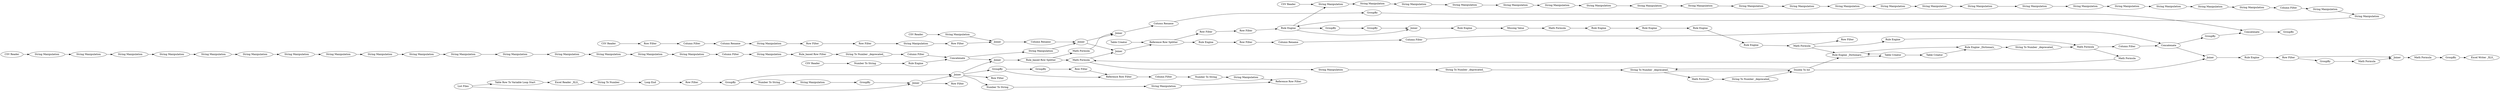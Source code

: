 digraph {
	928 -> 931
	936 -> 937
	1010 -> 1011
	961 -> 962
	945 -> 833
	875 -> 774
	836 -> 838
	823 -> 824
	841 -> 791
	833 -> 834
	812 -> 813
	1011 -> 1013
	994 -> 1001
	891 -> 968
	844 -> 845
	929 -> 930
	890 -> 889
	1006 -> 1007
	963 -> 964
	1008 -> 1002
	911 -> 912
	750 -> 751
	973 -> 989
	826 -> 825
	770 -> 974
	808 -> 810
	927 -> 928
	960 -> 847
	760 -> 763
	769 -> 770
	811 -> 807
	902 -> 873
	934 -> 936
	834 -> 833
	846 -> 844
	764 -> 766
	848 -> 961
	751 -> 752
	848 -> 849
	1005 -> 837
	846 -> 960
	999 -> 995
	837 -> 839
	835 -> 836
	839 -> 841
	832 -> 944
	932 -> 934
	846 -> 833
	761 -> 760
	974 -> 999
	962 -> 963
	842 -> 843
	941 -> 942
	901 -> 993
	968 -> 965
	820 -> 822
	919 -> 898
	1013 -> 1012
	958 -> 960
	807 -> 815
	844 -> 846
	946 -> 1006
	898 -> 929
	898 -> 996
	758 -> 761
	766 -> 768
	945 -> 1005
	833 -> 836
	759 -> 758
	819 -> 821
	810 -> 816
	898 -> 899
	959 -> 1014
	995 -> 791
	892 -> 890
	1004 -> 945
	838 -> 837
	1012 -> 1014
	1000 -> 900
	834 -> 835
	888 -> 892
	934 -> 994
	914 -> 911
	767 -> 769
	754 -> 755
	985 -> 901
	803 -> 812
	832 -> 941
	850 -> 961
	991 -> 992
	843 -> 844
	958 -> 959
	791 -> 934
	774 -> 1000
	827 -> 831
	763 -> 762
	1014 -> 1015
	818 -> 819
	762 -> 765
	831 -> 829
	756 -> 757
	847 -> 848
	815 -> 808
	845 -> 840
	955 -> 956
	805 -> 803
	1001 -> 832
	816 -> 817
	965 -> 924
	944 -> 946
	919 -> 970
	888 -> 919
	1002 -> 1003
	52 -> 750
	992 -> 901
	945 -> 1009
	983 -> 985
	832 -> 804
	942 -> 944
	824 -> 826
	900 -> 991
	825 -> 827
	765 -> 764
	768 -> 767
	837 -> 957
	956 -> 958
	965 -> 898
	993 -> 995
	923 -> 925
	752 -> 753
	926 -> 927
	849 -> 850
	753 -> 754
	840 -> 846
	1003 -> 1004
	988 -> 974
	889 -> 891
	873 -> 874
	899 -> 998
	974 -> 899
	998 -> 841
	924 -> 923
	957 -> 958
	925 -> 919
	989 -> 988
	898 -> 914
	794 -> 804
	998 -> 1010
	804 -> 805
	829 -> 832
	915 -> 926
	930 -> 931
	817 -> 818
	813 -> 811
	822 -> 823
	874 -> 875
	912 -> 915
	937 -> 955
	755 -> 756
	1007 -> 1008
	757 -> 759
	821 -> 820
	995 -> 1011
	914 -> 915
	841 -> 842
	942 [label=GroupBy]
	758 [label="String Manipulation"]
	888 [label="List Files"]
	1004 [label="Rule Engine"]
	1014 [label=Concatenate]
	992 [label="Row Filter"]
	847 [label="Rule Engine"]
	840 [label="String To Number _deprecated_"]
	957 [label="Column Filter"]
	959 [label=GroupBy]
	874 [label="Column Filter"]
	831 [label="String Manipulation"]
	993 [label="Column Rename"]
	973 [label="CSV Reader"]
	875 [label="Column Rename"]
	837 [label="Math Formula"]
	944 [label=Joiner]
	768 [label="String Manipulation"]
	937 [label="Row Filter"]
	890 [label="Excel Reader _XLS_"]
	960 [label=Joiner]
	818 [label="String Manipulation"]
	807 [label="String Manipulation"]
	760 [label="String Manipulation"]
	919 [label=Joiner]
	1001 [label="Row Filter"]
	754 [label="String Manipulation"]
	958 [label=Concatenate]
	1011 [label=Joiner]
	988 [label="Rule Engine"]
	970 [label="Row Filter"]
	750 [label="String Manipulation"]
	774 [label="String Manipulation"]
	1003 [label="Rule Engine"]
	823 [label="String Manipulation"]
	816 [label="String Manipulation"]
	924 [label="Number To String"]
	819 [label="String Manipulation"]
	912 [label="Row Filter"]
	762 [label="String Manipulation"]
	941 [label=GroupBy]
	1008 [label="Rule Engine"]
	756 [label="String Manipulation"]
	1002 [label="Rule Engine"]
	827 [label="Column Filter"]
	832 [label="Rule Engine"]
	955 [label="Column Rename"]
	824 [label="String Manipulation"]
	770 [label="Column Filter"]
	822 [label="String Manipulation"]
	838 [label="String To Number _deprecated_"]
	889 [label="String To Number"]
	833 [label="Rule Engine _Dictionary_"]
	839 [label="Math Formula"]
	805 [label="String Manipulation"]
	991 [label="String Manipulation"]
	763 [label="String Manipulation"]
	812 [label="String Manipulation"]
	1005 [label="Rule Engine"]
	927 [label="Number To String"]
	766 [label="Column Filter"]
	769 [label="String To Number _deprecated_"]
	891 [label="Loop End"]
	759 [label="String Manipulation"]
	965 [label=GroupBy]
	850 [label="Math Formula"]
	804 [label="String Manipulation"]
	52 [label="CSV Reader"]
	911 [label=GroupBy]
	962 [label="Math Formula"]
	846 [label="Double To Int"]
	820 [label="String Manipulation"]
	835 [label="Table Creator"]
	995 [label=Joiner]
	826 [label="String Manipulation"]
	928 [label="String Manipulation"]
	836 [label="Rule Engine _Dictionary_"]
	791 [label=Joiner]
	829 [label="String Manipulation"]
	752 [label="String Manipulation"]
	985 [label="String Manipulation"]
	848 [label="Row Filter"]
	899 [label=Joiner]
	842 [label="String Manipulation"]
	821 [label="String Manipulation"]
	956 [label="Column Filter"]
	983 [label="CSV Reader"]
	931 [label="Reference Row Filter"]
	1006 [label="Missing Value"]
	794 [label="CSV Reader"]
	1013 [label="Column Rename"]
	902 [label="CSV Reader"]
	999 [label="String Manipulation"]
	932 [label="Table Creator"]
	974 [label=Concatenate]
	765 [label="String Manipulation"]
	817 [label="String Manipulation"]
	892 [label="Table Row To Variable Loop Start"]
	757 [label="String Manipulation"]
	825 [label="String Manipulation"]
	945 [label="Math Formula"]
	834 [label="Table Creator"]
	813 [label="String Manipulation"]
	934 [label="Reference Row Splitter"]
	811 [label="String Manipulation"]
	1012 [label=GroupBy]
	994 [label="Row Filter"]
	753 [label="String Manipulation"]
	845 [label="Math Formula"]
	898 [label=Joiner]
	914 [label=GroupBy]
	843 [label="String To Number _deprecated_"]
	767 [label="Rule_based Row Filter"]
	996 [label="Row Filter"]
	1007 [label="Math Formula"]
	963 [label=GroupBy]
	751 [label="String Manipulation"]
	1009 [label="Row Filter"]
	761 [label="String Manipulation"]
	849 [label=GroupBy]
	998 [label="Rule_based Row Splitter"]
	1010 [label="Math Formula"]
	844 [label="String To Number _deprecated_"]
	930 [label="String Manipulation"]
	764 [label="String Manipulation"]
	968 [label="Row Filter"]
	926 [label="Column Filter"]
	1000 [label="Row Filter"]
	961 [label=Joiner]
	841 [label="Math Formula"]
	964 [label="Excel Writer _XLS_"]
	989 [label="Number To String"]
	946 [label="Rule Engine"]
	901 [label=Joiner]
	755 [label="String Manipulation"]
	915 [label="Reference Row Filter"]
	873 [label="Row Filter"]
	1015 [label=GroupBy]
	900 [label="Row Filter"]
	808 [label="String Manipulation"]
	929 [label="Number To String"]
	936 [label="Rule Engine"]
	810 [label="String Manipulation"]
	925 [label=GroupBy]
	923 [label="String Manipulation"]
	803 [label="String Manipulation"]
	815 [label="String Manipulation"]
	rankdir=LR
}
